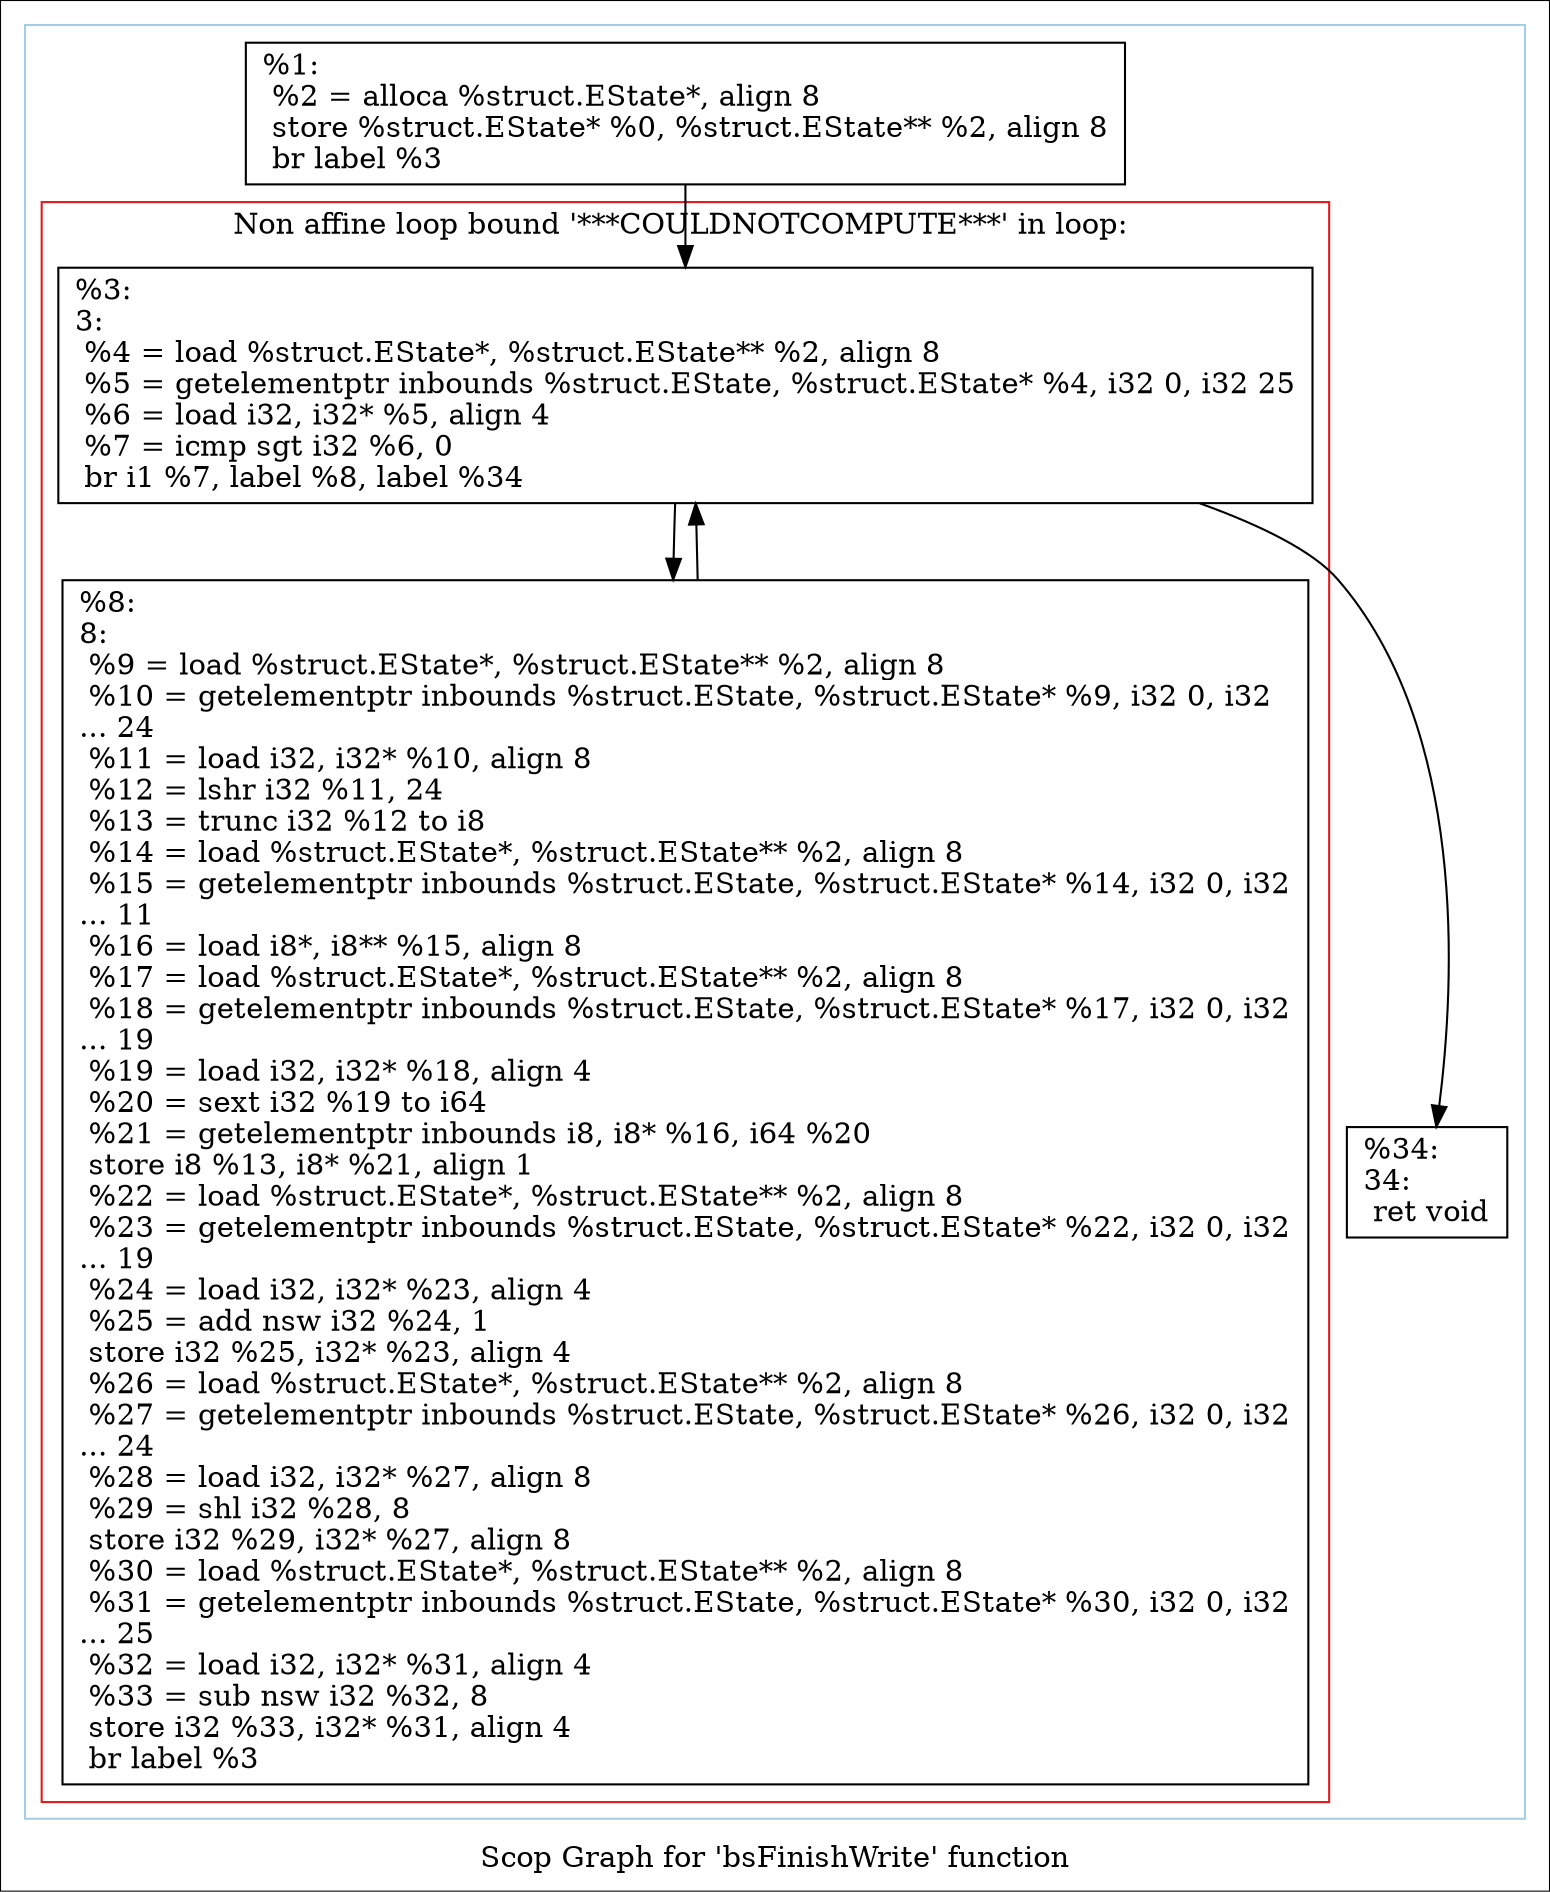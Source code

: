 digraph "Scop Graph for 'bsFinishWrite' function" {
	label="Scop Graph for 'bsFinishWrite' function";

	Node0x27d2970 [shape=record,label="{%1:\l  %2 = alloca %struct.EState*, align 8\l  store %struct.EState* %0, %struct.EState** %2, align 8\l  br label %3\l}"];
	Node0x27d2970 -> Node0x277bfe0;
	Node0x277bfe0 [shape=record,label="{%3:\l3:                                                \l  %4 = load %struct.EState*, %struct.EState** %2, align 8\l  %5 = getelementptr inbounds %struct.EState, %struct.EState* %4, i32 0, i32 25\l  %6 = load i32, i32* %5, align 4\l  %7 = icmp sgt i32 %6, 0\l  br i1 %7, label %8, label %34\l}"];
	Node0x277bfe0 -> Node0x2824840;
	Node0x277bfe0 -> Node0x27346d0;
	Node0x2824840 [shape=record,label="{%8:\l8:                                                \l  %9 = load %struct.EState*, %struct.EState** %2, align 8\l  %10 = getelementptr inbounds %struct.EState, %struct.EState* %9, i32 0, i32\l... 24\l  %11 = load i32, i32* %10, align 8\l  %12 = lshr i32 %11, 24\l  %13 = trunc i32 %12 to i8\l  %14 = load %struct.EState*, %struct.EState** %2, align 8\l  %15 = getelementptr inbounds %struct.EState, %struct.EState* %14, i32 0, i32\l... 11\l  %16 = load i8*, i8** %15, align 8\l  %17 = load %struct.EState*, %struct.EState** %2, align 8\l  %18 = getelementptr inbounds %struct.EState, %struct.EState* %17, i32 0, i32\l... 19\l  %19 = load i32, i32* %18, align 4\l  %20 = sext i32 %19 to i64\l  %21 = getelementptr inbounds i8, i8* %16, i64 %20\l  store i8 %13, i8* %21, align 1\l  %22 = load %struct.EState*, %struct.EState** %2, align 8\l  %23 = getelementptr inbounds %struct.EState, %struct.EState* %22, i32 0, i32\l... 19\l  %24 = load i32, i32* %23, align 4\l  %25 = add nsw i32 %24, 1\l  store i32 %25, i32* %23, align 4\l  %26 = load %struct.EState*, %struct.EState** %2, align 8\l  %27 = getelementptr inbounds %struct.EState, %struct.EState* %26, i32 0, i32\l... 24\l  %28 = load i32, i32* %27, align 8\l  %29 = shl i32 %28, 8\l  store i32 %29, i32* %27, align 8\l  %30 = load %struct.EState*, %struct.EState** %2, align 8\l  %31 = getelementptr inbounds %struct.EState, %struct.EState* %30, i32 0, i32\l... 25\l  %32 = load i32, i32* %31, align 4\l  %33 = sub nsw i32 %32, 8\l  store i32 %33, i32* %31, align 4\l  br label %3\l}"];
	Node0x2824840 -> Node0x277bfe0[constraint=false];
	Node0x27346d0 [shape=record,label="{%34:\l34:                                               \l  ret void\l}"];
	colorscheme = "paired12"
        subgraph cluster_0x29122a0 {
          label = "";
          style = solid;
          color = 1
          subgraph cluster_0x29124a0 {
            label = "Non affine loop bound '***COULDNOTCOMPUTE***' in loop: ";
            style = solid;
            color = 6
            Node0x277bfe0;
            Node0x2824840;
          }
          Node0x27d2970;
          Node0x27346d0;
        }
}
